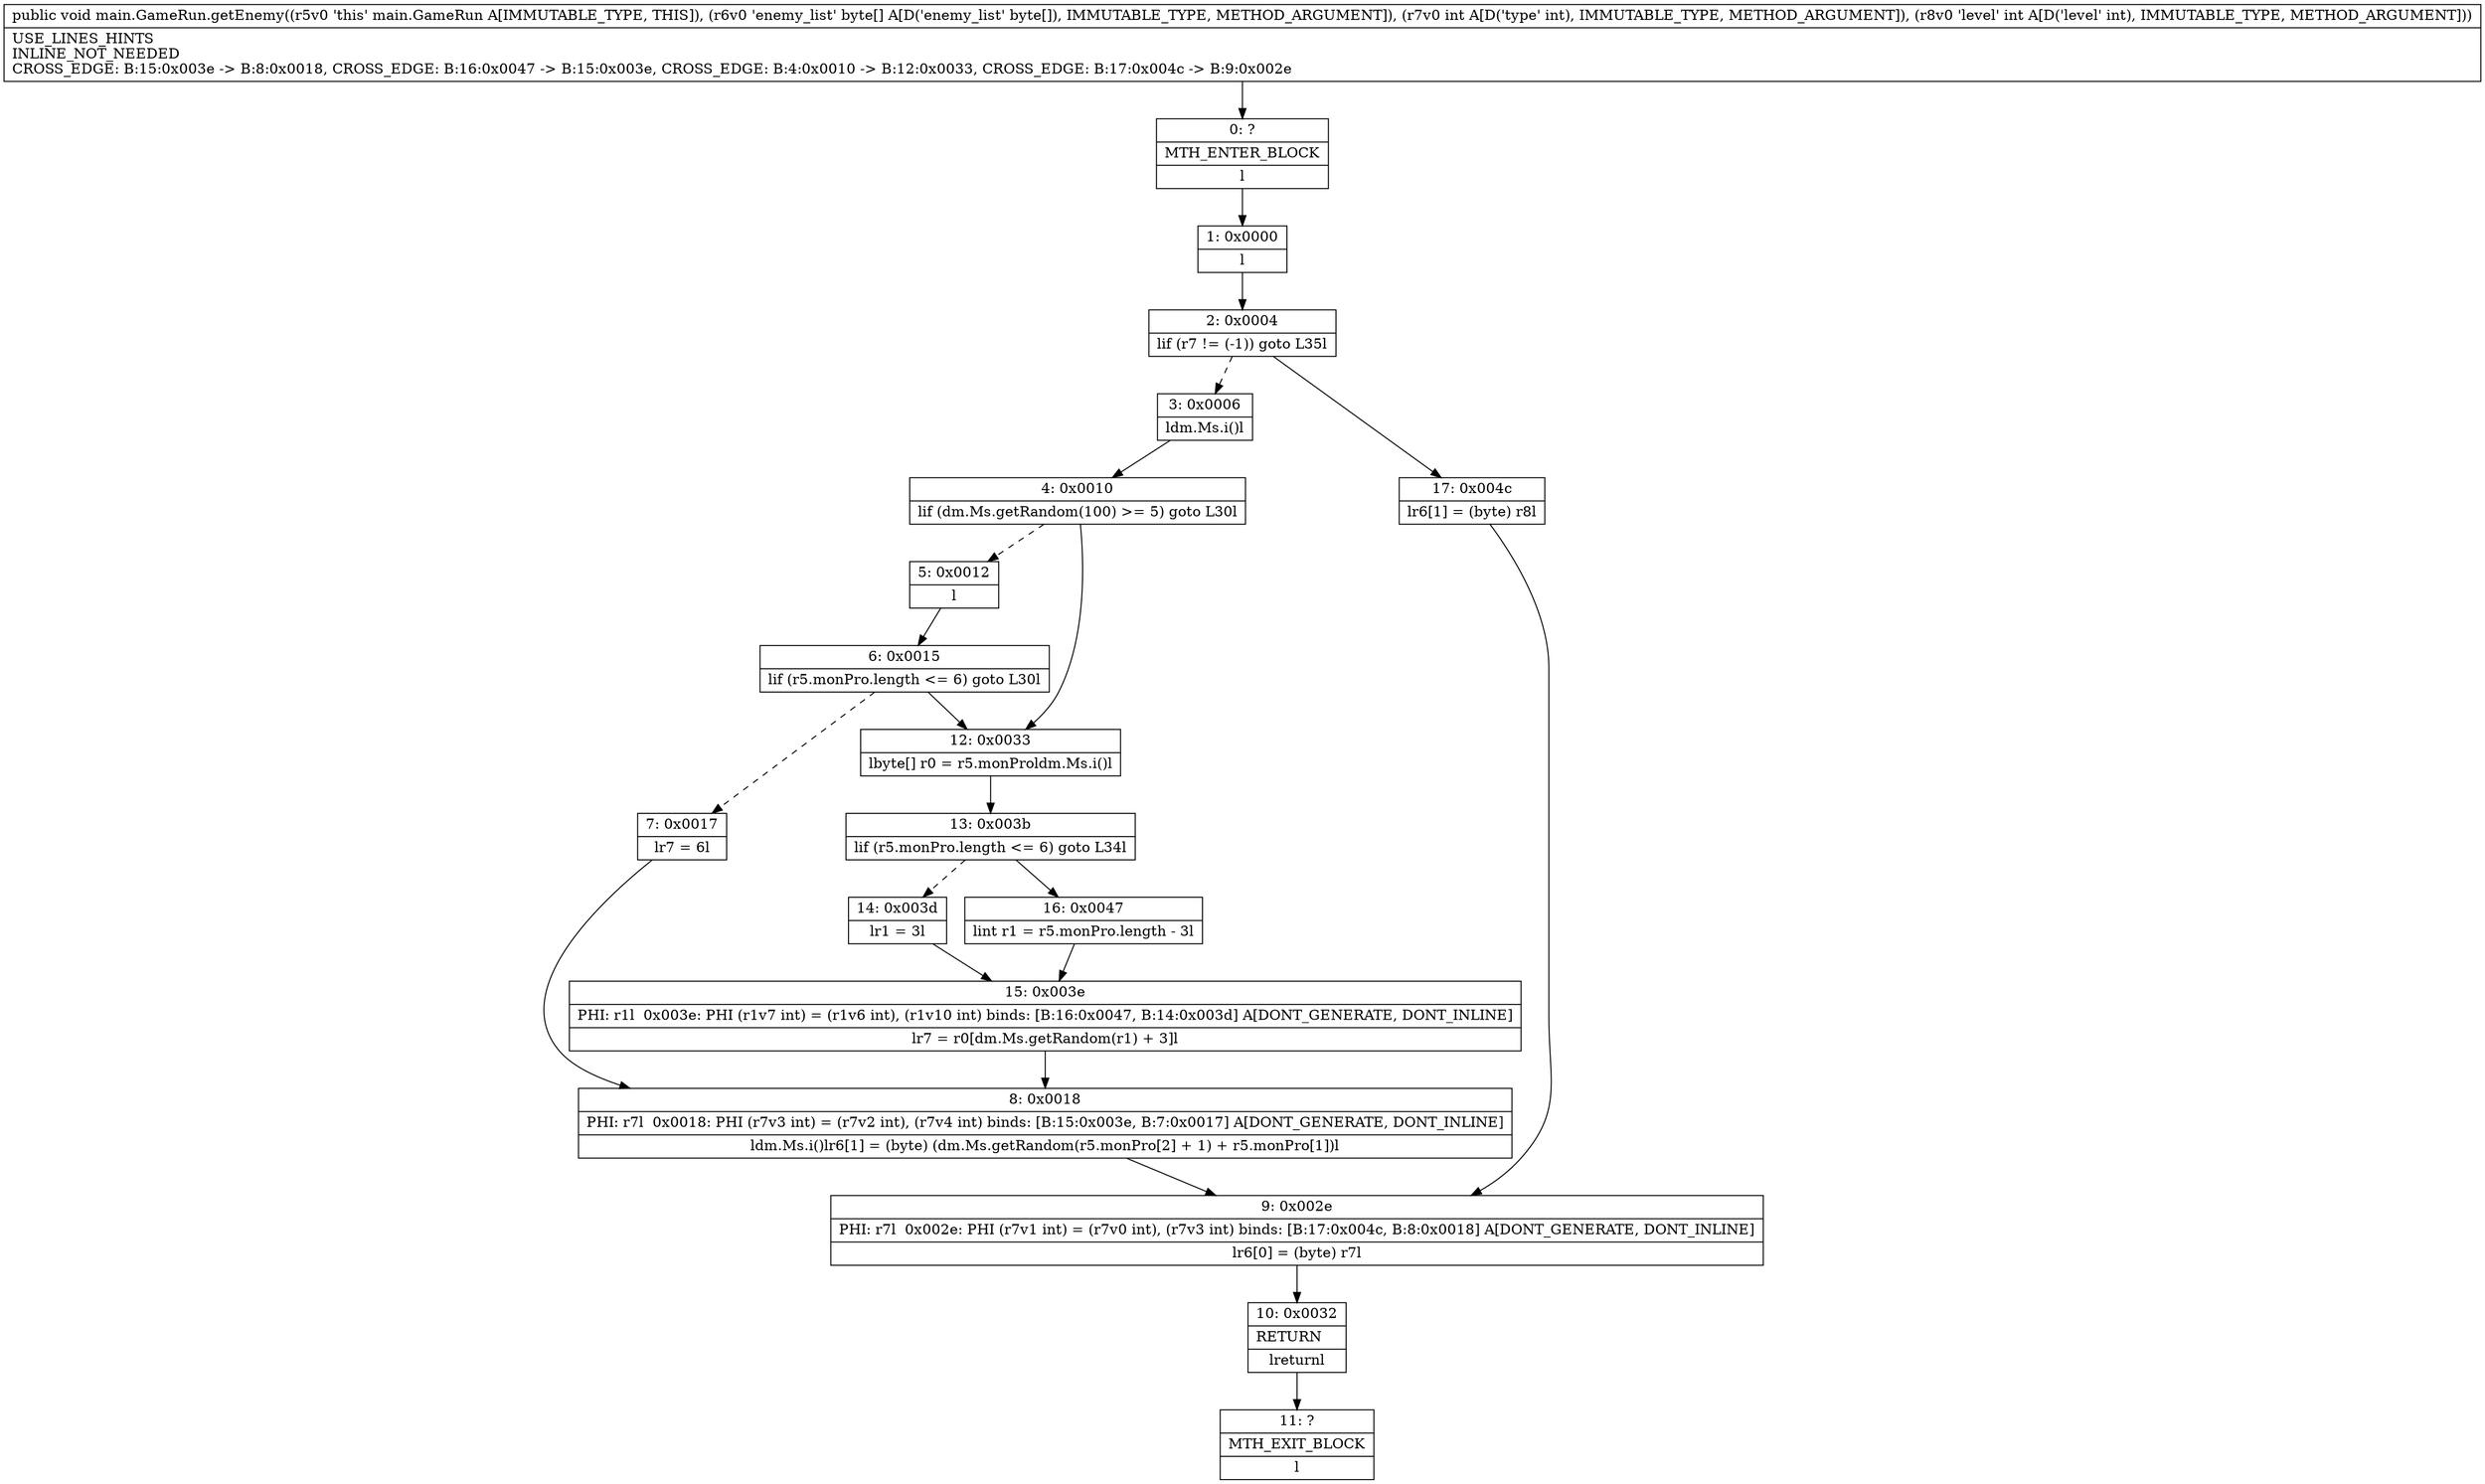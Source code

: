 digraph "CFG formain.GameRun.getEnemy([BII)V" {
Node_0 [shape=record,label="{0\:\ ?|MTH_ENTER_BLOCK\l|l}"];
Node_1 [shape=record,label="{1\:\ 0x0000|l}"];
Node_2 [shape=record,label="{2\:\ 0x0004|lif (r7 != (\-1)) goto L35l}"];
Node_3 [shape=record,label="{3\:\ 0x0006|ldm.Ms.i()l}"];
Node_4 [shape=record,label="{4\:\ 0x0010|lif (dm.Ms.getRandom(100) \>= 5) goto L30l}"];
Node_5 [shape=record,label="{5\:\ 0x0012|l}"];
Node_6 [shape=record,label="{6\:\ 0x0015|lif (r5.monPro.length \<= 6) goto L30l}"];
Node_7 [shape=record,label="{7\:\ 0x0017|lr7 = 6l}"];
Node_8 [shape=record,label="{8\:\ 0x0018|PHI: r7l  0x0018: PHI (r7v3 int) = (r7v2 int), (r7v4 int) binds: [B:15:0x003e, B:7:0x0017] A[DONT_GENERATE, DONT_INLINE]\l|ldm.Ms.i()lr6[1] = (byte) (dm.Ms.getRandom(r5.monPro[2] + 1) + r5.monPro[1])l}"];
Node_9 [shape=record,label="{9\:\ 0x002e|PHI: r7l  0x002e: PHI (r7v1 int) = (r7v0 int), (r7v3 int) binds: [B:17:0x004c, B:8:0x0018] A[DONT_GENERATE, DONT_INLINE]\l|lr6[0] = (byte) r7l}"];
Node_10 [shape=record,label="{10\:\ 0x0032|RETURN\l|lreturnl}"];
Node_11 [shape=record,label="{11\:\ ?|MTH_EXIT_BLOCK\l|l}"];
Node_12 [shape=record,label="{12\:\ 0x0033|lbyte[] r0 = r5.monProldm.Ms.i()l}"];
Node_13 [shape=record,label="{13\:\ 0x003b|lif (r5.monPro.length \<= 6) goto L34l}"];
Node_14 [shape=record,label="{14\:\ 0x003d|lr1 = 3l}"];
Node_15 [shape=record,label="{15\:\ 0x003e|PHI: r1l  0x003e: PHI (r1v7 int) = (r1v6 int), (r1v10 int) binds: [B:16:0x0047, B:14:0x003d] A[DONT_GENERATE, DONT_INLINE]\l|lr7 = r0[dm.Ms.getRandom(r1) + 3]l}"];
Node_16 [shape=record,label="{16\:\ 0x0047|lint r1 = r5.monPro.length \- 3l}"];
Node_17 [shape=record,label="{17\:\ 0x004c|lr6[1] = (byte) r8l}"];
MethodNode[shape=record,label="{public void main.GameRun.getEnemy((r5v0 'this' main.GameRun A[IMMUTABLE_TYPE, THIS]), (r6v0 'enemy_list' byte[] A[D('enemy_list' byte[]), IMMUTABLE_TYPE, METHOD_ARGUMENT]), (r7v0 int A[D('type' int), IMMUTABLE_TYPE, METHOD_ARGUMENT]), (r8v0 'level' int A[D('level' int), IMMUTABLE_TYPE, METHOD_ARGUMENT]))  | USE_LINES_HINTS\lINLINE_NOT_NEEDED\lCROSS_EDGE: B:15:0x003e \-\> B:8:0x0018, CROSS_EDGE: B:16:0x0047 \-\> B:15:0x003e, CROSS_EDGE: B:4:0x0010 \-\> B:12:0x0033, CROSS_EDGE: B:17:0x004c \-\> B:9:0x002e\l}"];
MethodNode -> Node_0;
Node_0 -> Node_1;
Node_1 -> Node_2;
Node_2 -> Node_3[style=dashed];
Node_2 -> Node_17;
Node_3 -> Node_4;
Node_4 -> Node_5[style=dashed];
Node_4 -> Node_12;
Node_5 -> Node_6;
Node_6 -> Node_7[style=dashed];
Node_6 -> Node_12;
Node_7 -> Node_8;
Node_8 -> Node_9;
Node_9 -> Node_10;
Node_10 -> Node_11;
Node_12 -> Node_13;
Node_13 -> Node_14[style=dashed];
Node_13 -> Node_16;
Node_14 -> Node_15;
Node_15 -> Node_8;
Node_16 -> Node_15;
Node_17 -> Node_9;
}

